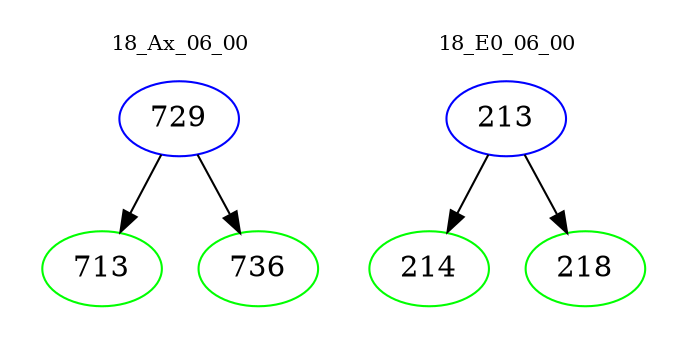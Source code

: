 digraph{
subgraph cluster_0 {
color = white
label = "18_Ax_06_00";
fontsize=10;
T0_729 [label="729", color="blue"]
T0_729 -> T0_713 [color="black"]
T0_713 [label="713", color="green"]
T0_729 -> T0_736 [color="black"]
T0_736 [label="736", color="green"]
}
subgraph cluster_1 {
color = white
label = "18_E0_06_00";
fontsize=10;
T1_213 [label="213", color="blue"]
T1_213 -> T1_214 [color="black"]
T1_214 [label="214", color="green"]
T1_213 -> T1_218 [color="black"]
T1_218 [label="218", color="green"]
}
}
